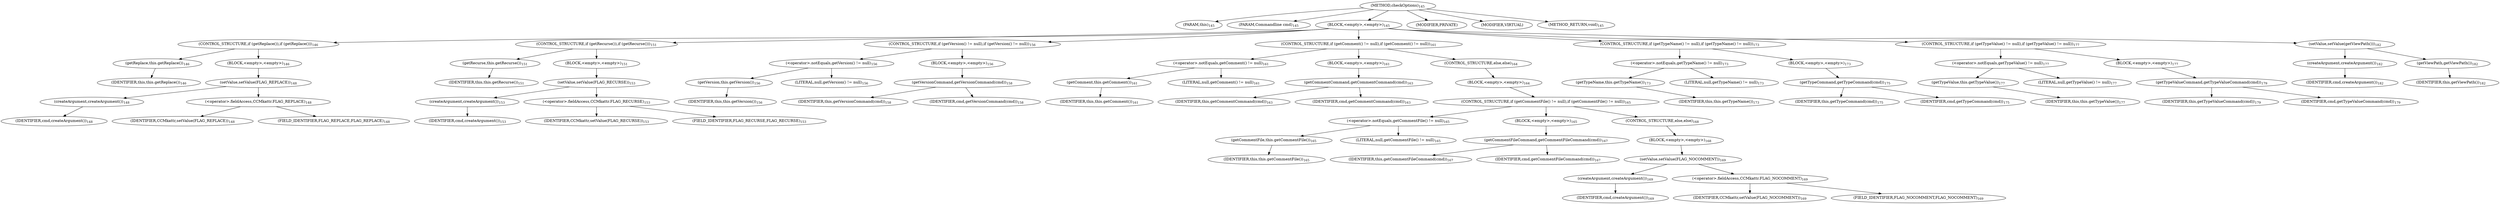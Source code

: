 digraph "checkOptions" {  
"187" [label = <(METHOD,checkOptions)<SUB>145</SUB>> ]
"20" [label = <(PARAM,this)<SUB>145</SUB>> ]
"188" [label = <(PARAM,Commandline cmd)<SUB>145</SUB>> ]
"189" [label = <(BLOCK,&lt;empty&gt;,&lt;empty&gt;)<SUB>145</SUB>> ]
"190" [label = <(CONTROL_STRUCTURE,if (getReplace()),if (getReplace()))<SUB>146</SUB>> ]
"191" [label = <(getReplace,this.getReplace())<SUB>146</SUB>> ]
"19" [label = <(IDENTIFIER,this,this.getReplace())<SUB>146</SUB>> ]
"192" [label = <(BLOCK,&lt;empty&gt;,&lt;empty&gt;)<SUB>146</SUB>> ]
"193" [label = <(setValue,setValue(FLAG_REPLACE))<SUB>148</SUB>> ]
"194" [label = <(createArgument,createArgument())<SUB>148</SUB>> ]
"195" [label = <(IDENTIFIER,cmd,createArgument())<SUB>148</SUB>> ]
"196" [label = <(&lt;operator&gt;.fieldAccess,CCMkattr.FLAG_REPLACE)<SUB>148</SUB>> ]
"197" [label = <(IDENTIFIER,CCMkattr,setValue(FLAG_REPLACE))<SUB>148</SUB>> ]
"198" [label = <(FIELD_IDENTIFIER,FLAG_REPLACE,FLAG_REPLACE)<SUB>148</SUB>> ]
"199" [label = <(CONTROL_STRUCTURE,if (getRecurse()),if (getRecurse()))<SUB>151</SUB>> ]
"200" [label = <(getRecurse,this.getRecurse())<SUB>151</SUB>> ]
"21" [label = <(IDENTIFIER,this,this.getRecurse())<SUB>151</SUB>> ]
"201" [label = <(BLOCK,&lt;empty&gt;,&lt;empty&gt;)<SUB>151</SUB>> ]
"202" [label = <(setValue,setValue(FLAG_RECURSE))<SUB>153</SUB>> ]
"203" [label = <(createArgument,createArgument())<SUB>153</SUB>> ]
"204" [label = <(IDENTIFIER,cmd,createArgument())<SUB>153</SUB>> ]
"205" [label = <(&lt;operator&gt;.fieldAccess,CCMkattr.FLAG_RECURSE)<SUB>153</SUB>> ]
"206" [label = <(IDENTIFIER,CCMkattr,setValue(FLAG_RECURSE))<SUB>153</SUB>> ]
"207" [label = <(FIELD_IDENTIFIER,FLAG_RECURSE,FLAG_RECURSE)<SUB>153</SUB>> ]
"208" [label = <(CONTROL_STRUCTURE,if (getVersion() != null),if (getVersion() != null))<SUB>156</SUB>> ]
"209" [label = <(&lt;operator&gt;.notEquals,getVersion() != null)<SUB>156</SUB>> ]
"210" [label = <(getVersion,this.getVersion())<SUB>156</SUB>> ]
"22" [label = <(IDENTIFIER,this,this.getVersion())<SUB>156</SUB>> ]
"211" [label = <(LITERAL,null,getVersion() != null)<SUB>156</SUB>> ]
"212" [label = <(BLOCK,&lt;empty&gt;,&lt;empty&gt;)<SUB>156</SUB>> ]
"213" [label = <(getVersionCommand,getVersionCommand(cmd))<SUB>158</SUB>> ]
"23" [label = <(IDENTIFIER,this,getVersionCommand(cmd))<SUB>158</SUB>> ]
"214" [label = <(IDENTIFIER,cmd,getVersionCommand(cmd))<SUB>158</SUB>> ]
"215" [label = <(CONTROL_STRUCTURE,if (getComment() != null),if (getComment() != null))<SUB>161</SUB>> ]
"216" [label = <(&lt;operator&gt;.notEquals,getComment() != null)<SUB>161</SUB>> ]
"217" [label = <(getComment,this.getComment())<SUB>161</SUB>> ]
"24" [label = <(IDENTIFIER,this,this.getComment())<SUB>161</SUB>> ]
"218" [label = <(LITERAL,null,getComment() != null)<SUB>161</SUB>> ]
"219" [label = <(BLOCK,&lt;empty&gt;,&lt;empty&gt;)<SUB>161</SUB>> ]
"220" [label = <(getCommentCommand,getCommentCommand(cmd))<SUB>163</SUB>> ]
"25" [label = <(IDENTIFIER,this,getCommentCommand(cmd))<SUB>163</SUB>> ]
"221" [label = <(IDENTIFIER,cmd,getCommentCommand(cmd))<SUB>163</SUB>> ]
"222" [label = <(CONTROL_STRUCTURE,else,else)<SUB>164</SUB>> ]
"223" [label = <(BLOCK,&lt;empty&gt;,&lt;empty&gt;)<SUB>164</SUB>> ]
"224" [label = <(CONTROL_STRUCTURE,if (getCommentFile() != null),if (getCommentFile() != null))<SUB>165</SUB>> ]
"225" [label = <(&lt;operator&gt;.notEquals,getCommentFile() != null)<SUB>165</SUB>> ]
"226" [label = <(getCommentFile,this.getCommentFile())<SUB>165</SUB>> ]
"26" [label = <(IDENTIFIER,this,this.getCommentFile())<SUB>165</SUB>> ]
"227" [label = <(LITERAL,null,getCommentFile() != null)<SUB>165</SUB>> ]
"228" [label = <(BLOCK,&lt;empty&gt;,&lt;empty&gt;)<SUB>165</SUB>> ]
"229" [label = <(getCommentFileCommand,getCommentFileCommand(cmd))<SUB>167</SUB>> ]
"27" [label = <(IDENTIFIER,this,getCommentFileCommand(cmd))<SUB>167</SUB>> ]
"230" [label = <(IDENTIFIER,cmd,getCommentFileCommand(cmd))<SUB>167</SUB>> ]
"231" [label = <(CONTROL_STRUCTURE,else,else)<SUB>168</SUB>> ]
"232" [label = <(BLOCK,&lt;empty&gt;,&lt;empty&gt;)<SUB>168</SUB>> ]
"233" [label = <(setValue,setValue(FLAG_NOCOMMENT))<SUB>169</SUB>> ]
"234" [label = <(createArgument,createArgument())<SUB>169</SUB>> ]
"235" [label = <(IDENTIFIER,cmd,createArgument())<SUB>169</SUB>> ]
"236" [label = <(&lt;operator&gt;.fieldAccess,CCMkattr.FLAG_NOCOMMENT)<SUB>169</SUB>> ]
"237" [label = <(IDENTIFIER,CCMkattr,setValue(FLAG_NOCOMMENT))<SUB>169</SUB>> ]
"238" [label = <(FIELD_IDENTIFIER,FLAG_NOCOMMENT,FLAG_NOCOMMENT)<SUB>169</SUB>> ]
"239" [label = <(CONTROL_STRUCTURE,if (getTypeName() != null),if (getTypeName() != null))<SUB>173</SUB>> ]
"240" [label = <(&lt;operator&gt;.notEquals,getTypeName() != null)<SUB>173</SUB>> ]
"241" [label = <(getTypeName,this.getTypeName())<SUB>173</SUB>> ]
"28" [label = <(IDENTIFIER,this,this.getTypeName())<SUB>173</SUB>> ]
"242" [label = <(LITERAL,null,getTypeName() != null)<SUB>173</SUB>> ]
"243" [label = <(BLOCK,&lt;empty&gt;,&lt;empty&gt;)<SUB>173</SUB>> ]
"244" [label = <(getTypeCommand,getTypeCommand(cmd))<SUB>175</SUB>> ]
"29" [label = <(IDENTIFIER,this,getTypeCommand(cmd))<SUB>175</SUB>> ]
"245" [label = <(IDENTIFIER,cmd,getTypeCommand(cmd))<SUB>175</SUB>> ]
"246" [label = <(CONTROL_STRUCTURE,if (getTypeValue() != null),if (getTypeValue() != null))<SUB>177</SUB>> ]
"247" [label = <(&lt;operator&gt;.notEquals,getTypeValue() != null)<SUB>177</SUB>> ]
"248" [label = <(getTypeValue,this.getTypeValue())<SUB>177</SUB>> ]
"30" [label = <(IDENTIFIER,this,this.getTypeValue())<SUB>177</SUB>> ]
"249" [label = <(LITERAL,null,getTypeValue() != null)<SUB>177</SUB>> ]
"250" [label = <(BLOCK,&lt;empty&gt;,&lt;empty&gt;)<SUB>177</SUB>> ]
"251" [label = <(getTypeValueCommand,getTypeValueCommand(cmd))<SUB>179</SUB>> ]
"31" [label = <(IDENTIFIER,this,getTypeValueCommand(cmd))<SUB>179</SUB>> ]
"252" [label = <(IDENTIFIER,cmd,getTypeValueCommand(cmd))<SUB>179</SUB>> ]
"253" [label = <(setValue,setValue(getViewPath()))<SUB>182</SUB>> ]
"254" [label = <(createArgument,createArgument())<SUB>182</SUB>> ]
"255" [label = <(IDENTIFIER,cmd,createArgument())<SUB>182</SUB>> ]
"256" [label = <(getViewPath,getViewPath())<SUB>182</SUB>> ]
"32" [label = <(IDENTIFIER,this,getViewPath())<SUB>182</SUB>> ]
"257" [label = <(MODIFIER,PRIVATE)> ]
"258" [label = <(MODIFIER,VIRTUAL)> ]
"259" [label = <(METHOD_RETURN,void)<SUB>145</SUB>> ]
  "187" -> "20" 
  "187" -> "188" 
  "187" -> "189" 
  "187" -> "257" 
  "187" -> "258" 
  "187" -> "259" 
  "189" -> "190" 
  "189" -> "199" 
  "189" -> "208" 
  "189" -> "215" 
  "189" -> "239" 
  "189" -> "246" 
  "189" -> "253" 
  "190" -> "191" 
  "190" -> "192" 
  "191" -> "19" 
  "192" -> "193" 
  "193" -> "194" 
  "193" -> "196" 
  "194" -> "195" 
  "196" -> "197" 
  "196" -> "198" 
  "199" -> "200" 
  "199" -> "201" 
  "200" -> "21" 
  "201" -> "202" 
  "202" -> "203" 
  "202" -> "205" 
  "203" -> "204" 
  "205" -> "206" 
  "205" -> "207" 
  "208" -> "209" 
  "208" -> "212" 
  "209" -> "210" 
  "209" -> "211" 
  "210" -> "22" 
  "212" -> "213" 
  "213" -> "23" 
  "213" -> "214" 
  "215" -> "216" 
  "215" -> "219" 
  "215" -> "222" 
  "216" -> "217" 
  "216" -> "218" 
  "217" -> "24" 
  "219" -> "220" 
  "220" -> "25" 
  "220" -> "221" 
  "222" -> "223" 
  "223" -> "224" 
  "224" -> "225" 
  "224" -> "228" 
  "224" -> "231" 
  "225" -> "226" 
  "225" -> "227" 
  "226" -> "26" 
  "228" -> "229" 
  "229" -> "27" 
  "229" -> "230" 
  "231" -> "232" 
  "232" -> "233" 
  "233" -> "234" 
  "233" -> "236" 
  "234" -> "235" 
  "236" -> "237" 
  "236" -> "238" 
  "239" -> "240" 
  "239" -> "243" 
  "240" -> "241" 
  "240" -> "242" 
  "241" -> "28" 
  "243" -> "244" 
  "244" -> "29" 
  "244" -> "245" 
  "246" -> "247" 
  "246" -> "250" 
  "247" -> "248" 
  "247" -> "249" 
  "248" -> "30" 
  "250" -> "251" 
  "251" -> "31" 
  "251" -> "252" 
  "253" -> "254" 
  "253" -> "256" 
  "254" -> "255" 
  "256" -> "32" 
}
